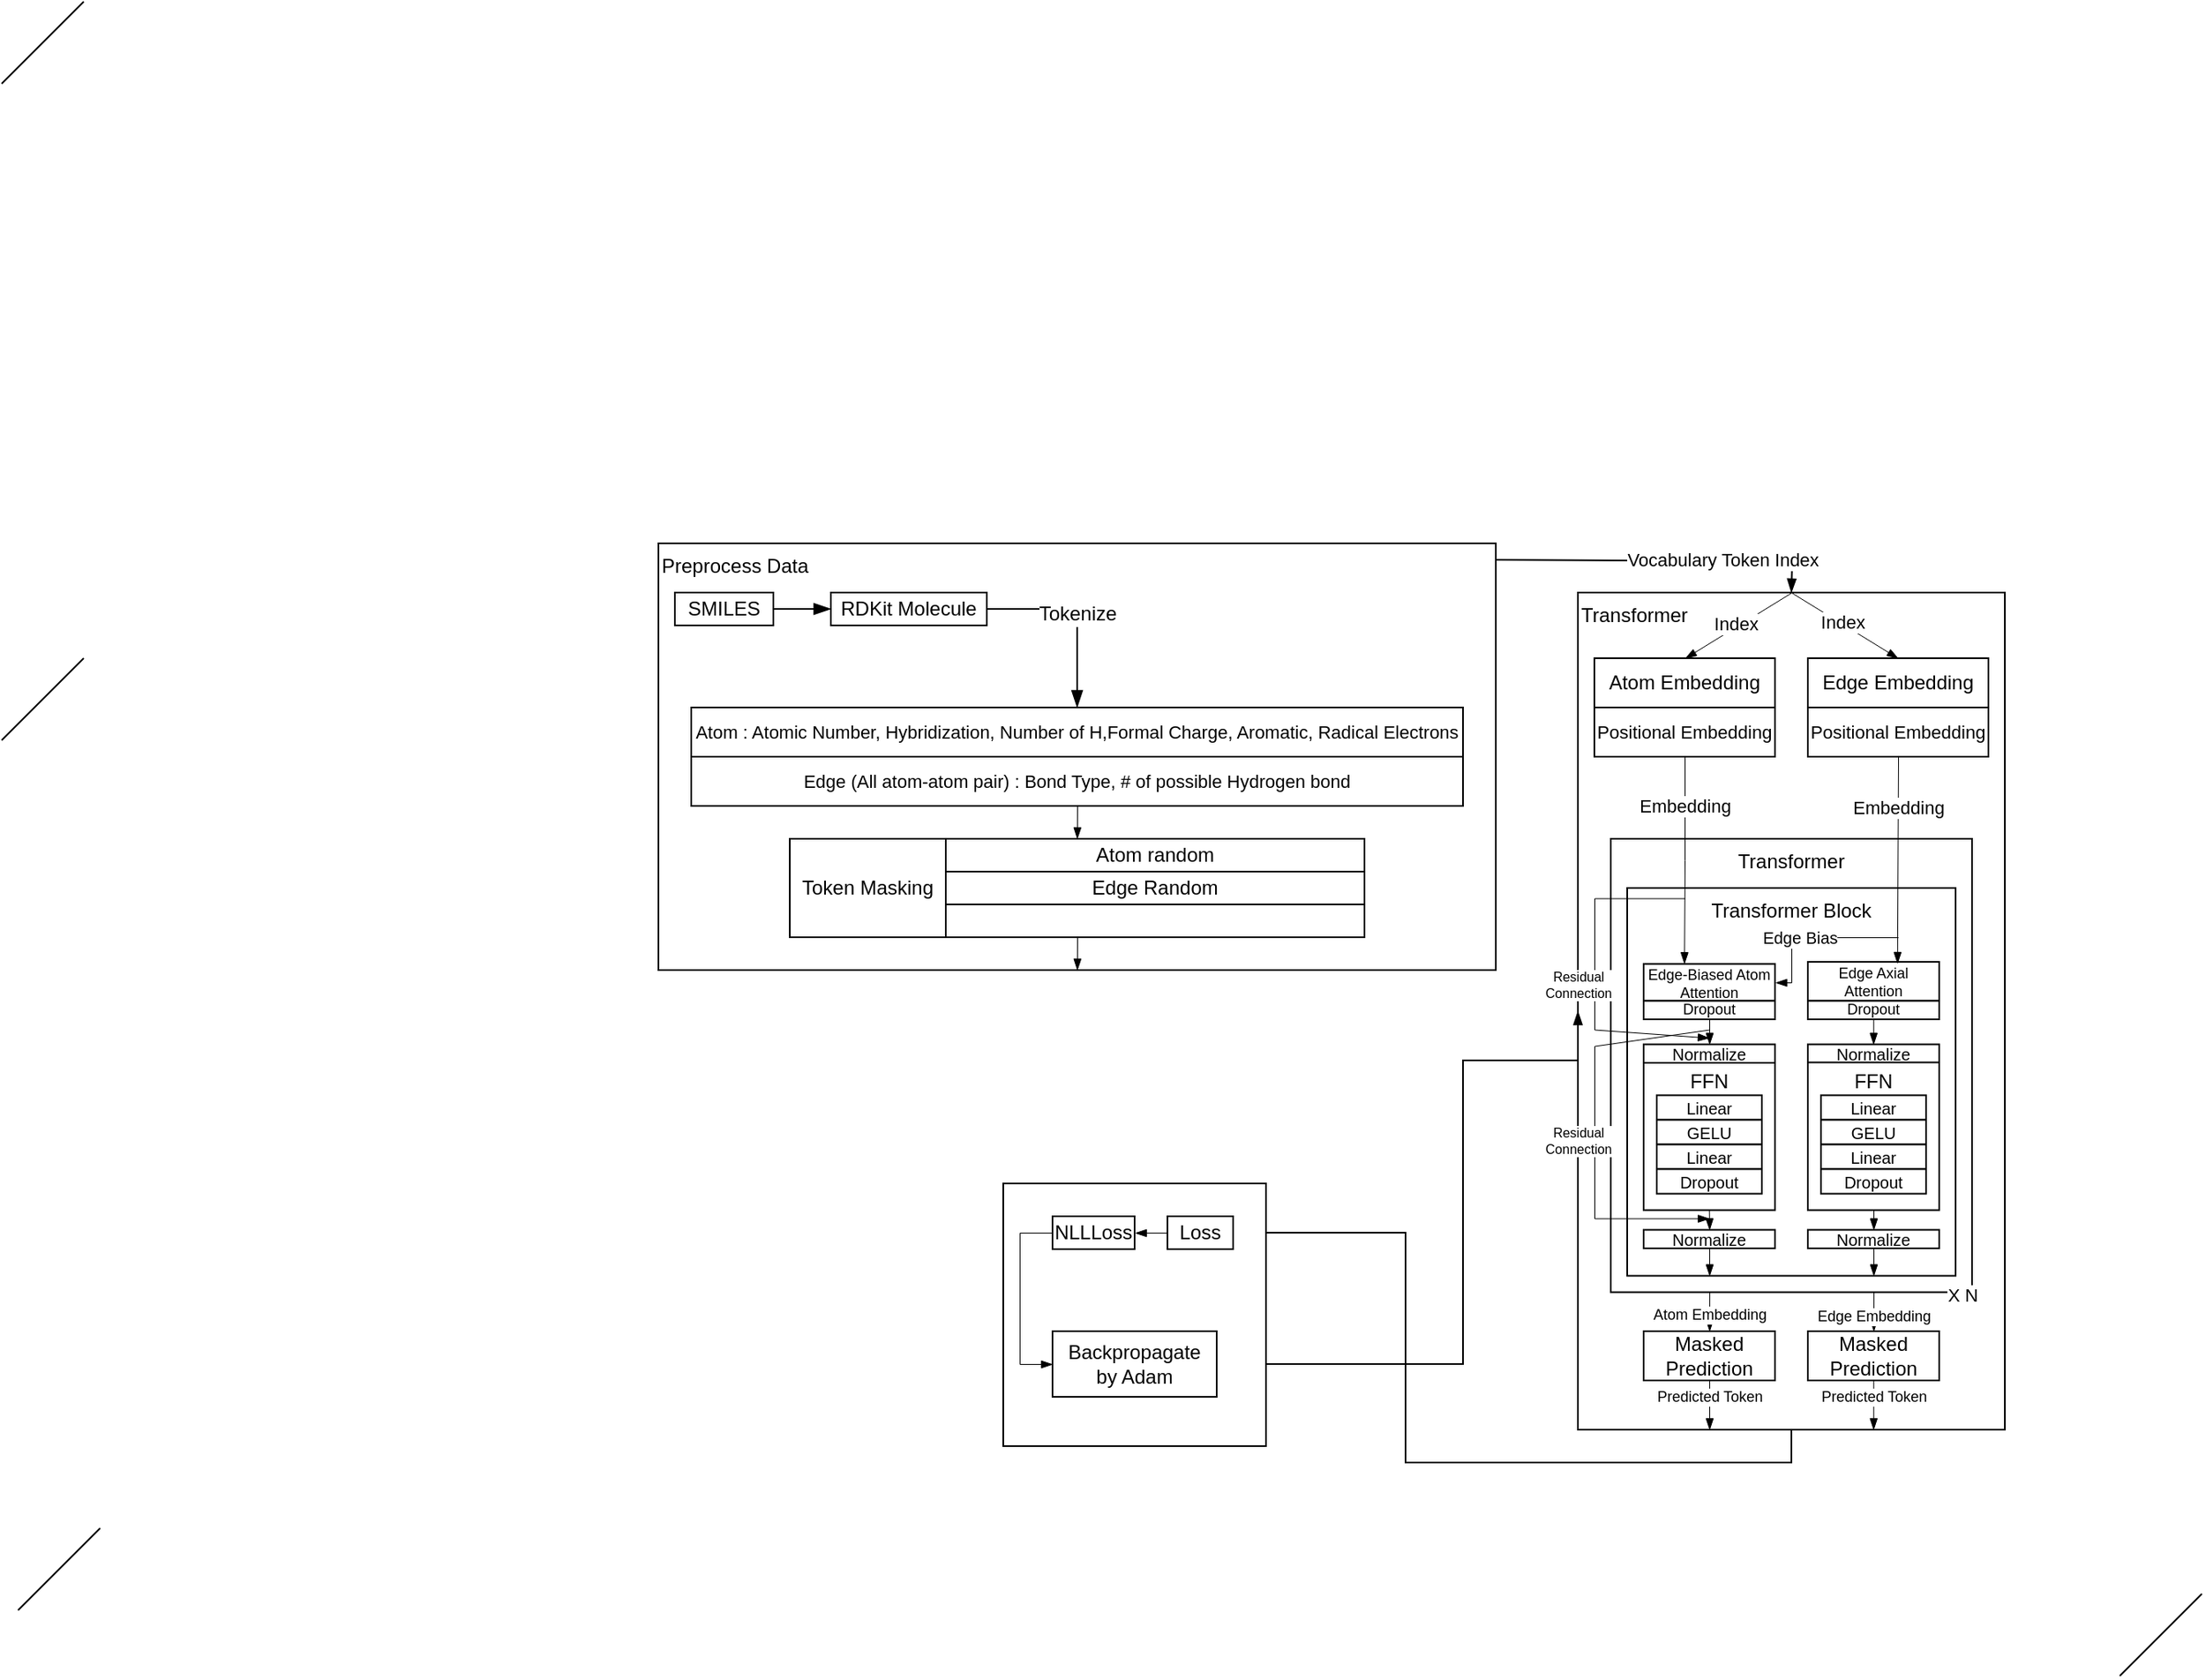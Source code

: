 <mxfile version="24.2.1" type="github">
  <diagram name="Page-1" id="P_324fa_6yjke-Muh9tB">
    <mxGraphModel dx="1508" dy="1526" grid="1" gridSize="10" guides="1" tooltips="1" connect="1" arrows="1" fold="1" page="1" pageScale="1" pageWidth="850" pageHeight="1100" math="0" shadow="0">
      <root>
        <mxCell id="0" />
        <mxCell id="1" parent="0" />
        <mxCell id="LlWjDGCFj3o7en6xaWXe-5" value="Transformer" style="rounded=0;whiteSpace=wrap;html=1;align=left;verticalAlign=top;horizontal=1;" parent="1" vertex="1">
          <mxGeometry x="600" y="250" width="260" height="510" as="geometry" />
        </mxCell>
        <mxCell id="F4dPGGiIWAzUhIJDrd0Z-77" style="rounded=0;orthogonalLoop=1;jettySize=auto;html=1;exitX=0.5;exitY=0;exitDx=0;exitDy=0;entryX=0.5;entryY=0;entryDx=0;entryDy=0;endArrow=blockThin;endFill=1;strokeWidth=0.5;" parent="1" source="LlWjDGCFj3o7en6xaWXe-5" target="F4dPGGiIWAzUhIJDrd0Z-75" edge="1">
          <mxGeometry relative="1" as="geometry" />
        </mxCell>
        <mxCell id="u_fP44PUVlHmzvpXEfDr-6" value="Index" style="edgeLabel;html=1;align=center;verticalAlign=middle;resizable=0;points=[];" parent="F4dPGGiIWAzUhIJDrd0Z-77" vertex="1" connectable="0">
          <mxGeometry x="-0.057" y="1" relative="1" as="geometry">
            <mxPoint as="offset" />
          </mxGeometry>
        </mxCell>
        <mxCell id="F4dPGGiIWAzUhIJDrd0Z-72" style="rounded=0;orthogonalLoop=1;jettySize=auto;html=1;entryX=0.5;entryY=0;entryDx=0;entryDy=0;edgeStyle=orthogonalEdgeStyle;elbow=vertical;endArrow=blockThin;endFill=1;" parent="1" edge="1">
          <mxGeometry relative="1" as="geometry">
            <mxPoint x="540" y="230" as="sourcePoint" />
            <mxPoint x="730" y="250" as="targetPoint" />
          </mxGeometry>
        </mxCell>
        <mxCell id="F4dPGGiIWAzUhIJDrd0Z-80" value="Vocabulary Token Index" style="edgeLabel;html=1;align=center;verticalAlign=middle;resizable=0;points=[];" parent="F4dPGGiIWAzUhIJDrd0Z-72" vertex="1" connectable="0">
          <mxGeometry x="0.405" relative="1" as="geometry">
            <mxPoint as="offset" />
          </mxGeometry>
        </mxCell>
        <mxCell id="F4dPGGiIWAzUhIJDrd0Z-76" style="rounded=0;orthogonalLoop=1;jettySize=auto;html=1;exitX=0.5;exitY=0;exitDx=0;exitDy=0;entryX=0.5;entryY=0;entryDx=0;entryDy=0;endArrow=blockThin;endFill=1;strokeWidth=0.5;" parent="1" source="LlWjDGCFj3o7en6xaWXe-5" target="F4dPGGiIWAzUhIJDrd0Z-74" edge="1">
          <mxGeometry relative="1" as="geometry" />
        </mxCell>
        <mxCell id="u_fP44PUVlHmzvpXEfDr-5" value="Index" style="edgeLabel;html=1;align=center;verticalAlign=middle;resizable=0;points=[];" parent="F4dPGGiIWAzUhIJDrd0Z-76" vertex="1" connectable="0">
          <mxGeometry x="0.008" y="-2" relative="1" as="geometry">
            <mxPoint as="offset" />
          </mxGeometry>
        </mxCell>
        <mxCell id="F4dPGGiIWAzUhIJDrd0Z-111" value="Masked Prediction" style="rounded=0;whiteSpace=wrap;html=1;" parent="1" vertex="1">
          <mxGeometry x="640" y="700" width="80" height="30" as="geometry" />
        </mxCell>
        <mxCell id="F4dPGGiIWAzUhIJDrd0Z-114" style="rounded=0;orthogonalLoop=1;jettySize=auto;html=1;exitX=0.5;exitY=1;exitDx=0;exitDy=0;endArrow=blockThin;endFill=1;strokeWidth=0.5;" parent="1" source="F4dPGGiIWAzUhIJDrd0Z-111" edge="1">
          <mxGeometry relative="1" as="geometry">
            <mxPoint x="680" y="760" as="targetPoint" />
            <mxPoint x="733.1" y="720" as="sourcePoint" />
          </mxGeometry>
        </mxCell>
        <mxCell id="F4dPGGiIWAzUhIJDrd0Z-115" value="Predicted Token" style="edgeLabel;html=1;align=center;verticalAlign=middle;resizable=0;points=[];fontSize=9;" parent="F4dPGGiIWAzUhIJDrd0Z-114" vertex="1" connectable="0">
          <mxGeometry x="0.512" y="-1" relative="1" as="geometry">
            <mxPoint x="1" y="-13" as="offset" />
          </mxGeometry>
        </mxCell>
        <mxCell id="F4dPGGiIWAzUhIJDrd0Z-118" style="edgeStyle=orthogonalEdgeStyle;rounded=0;orthogonalLoop=1;jettySize=auto;html=1;exitX=0.5;exitY=1;exitDx=0;exitDy=0;entryX=1;entryY=0.5;entryDx=0;entryDy=0;endArrow=blockThin;endFill=1;" parent="1" source="LlWjDGCFj3o7en6xaWXe-5" target="F4dPGGiIWAzUhIJDrd0Z-121" edge="1">
          <mxGeometry relative="1" as="geometry">
            <mxPoint x="410.0" y="735" as="targetPoint" />
          </mxGeometry>
        </mxCell>
        <mxCell id="F4dPGGiIWAzUhIJDrd0Z-155" style="edgeStyle=orthogonalEdgeStyle;rounded=0;orthogonalLoop=1;jettySize=auto;html=1;exitX=1;exitY=0.5;exitDx=0;exitDy=0;entryX=0;entryY=0.5;entryDx=0;entryDy=0;endArrow=blockThin;endFill=1;" parent="1" source="F4dPGGiIWAzUhIJDrd0Z-135" target="LlWjDGCFj3o7en6xaWXe-5" edge="1">
          <mxGeometry relative="1" as="geometry">
            <Array as="points">
              <mxPoint x="530" y="720" />
              <mxPoint x="530" y="535" />
            </Array>
          </mxGeometry>
        </mxCell>
        <mxCell id="u_fP44PUVlHmzvpXEfDr-1" value="" style="endArrow=none;html=1;rounded=0;" parent="1" edge="1">
          <mxGeometry width="50" height="50" relative="1" as="geometry">
            <mxPoint x="-360" y="340" as="sourcePoint" />
            <mxPoint x="-310" y="290" as="targetPoint" />
          </mxGeometry>
        </mxCell>
        <mxCell id="0XjlEa74hseHehuqs5fu-1" value="" style="group;fontSize=10;" parent="1" vertex="1" connectable="0">
          <mxGeometry x="610" y="390" width="230" height="290" as="geometry" />
        </mxCell>
        <mxCell id="F4dPGGiIWAzUhIJDrd0Z-89" value="Transformer" style="rounded=0;whiteSpace=wrap;html=1;verticalAlign=top;align=center;" parent="0XjlEa74hseHehuqs5fu-1" vertex="1">
          <mxGeometry x="10" y="10" width="220" height="276.25" as="geometry" />
        </mxCell>
        <mxCell id="F4dPGGiIWAzUhIJDrd0Z-91" value="Transformer Block" style="rounded=0;whiteSpace=wrap;html=1;verticalAlign=top;" parent="0XjlEa74hseHehuqs5fu-1" vertex="1">
          <mxGeometry x="20" y="40" width="200" height="236.25" as="geometry" />
        </mxCell>
        <mxCell id="F4dPGGiIWAzUhIJDrd0Z-101" style="rounded=0;orthogonalLoop=1;jettySize=auto;html=1;exitX=0.5;exitY=1;exitDx=0;exitDy=0;endArrow=blockThin;endFill=1;strokeWidth=0.5;entryX=0.5;entryY=0;entryDx=0;entryDy=0;" parent="0XjlEa74hseHehuqs5fu-1" source="F4dPGGiIWAzUhIJDrd0Z-93" target="0XjlEa74hseHehuqs5fu-7" edge="1">
          <mxGeometry relative="1" as="geometry">
            <mxPoint x="70" y="136.25" as="targetPoint" />
          </mxGeometry>
        </mxCell>
        <mxCell id="F4dPGGiIWAzUhIJDrd0Z-99" value="" style="group" parent="0XjlEa74hseHehuqs5fu-1" vertex="1" connectable="0">
          <mxGeometry x="30" y="146.25" width="80" height="110" as="geometry" />
        </mxCell>
        <mxCell id="F4dPGGiIWAzUhIJDrd0Z-84" value="FFN" style="rounded=0;whiteSpace=wrap;html=1;horizontal=1;verticalAlign=top;spacing=0;" parent="F4dPGGiIWAzUhIJDrd0Z-99" vertex="1">
          <mxGeometry width="80" height="90" as="geometry" />
        </mxCell>
        <mxCell id="F4dPGGiIWAzUhIJDrd0Z-94" value="Linear" style="rounded=0;whiteSpace=wrap;html=1;fontSize=10;" parent="F4dPGGiIWAzUhIJDrd0Z-99" vertex="1">
          <mxGeometry x="8" y="20" width="64" height="15" as="geometry" />
        </mxCell>
        <mxCell id="F4dPGGiIWAzUhIJDrd0Z-95" value="GELU" style="rounded=0;whiteSpace=wrap;html=1;fontSize=10;" parent="F4dPGGiIWAzUhIJDrd0Z-99" vertex="1">
          <mxGeometry x="8" y="35" width="64" height="15" as="geometry" />
        </mxCell>
        <mxCell id="F4dPGGiIWAzUhIJDrd0Z-96" value="Linear" style="rounded=0;whiteSpace=wrap;html=1;fontSize=10;" parent="F4dPGGiIWAzUhIJDrd0Z-99" vertex="1">
          <mxGeometry x="8" y="50" width="64" height="15" as="geometry" />
        </mxCell>
        <mxCell id="F4dPGGiIWAzUhIJDrd0Z-97" value="Dropout" style="rounded=0;whiteSpace=wrap;html=1;fontSize=10;" parent="F4dPGGiIWAzUhIJDrd0Z-99" vertex="1">
          <mxGeometry x="8" y="65" width="64" height="15" as="geometry" />
        </mxCell>
        <mxCell id="0XjlEa74hseHehuqs5fu-44" style="rounded=0;orthogonalLoop=1;jettySize=auto;html=1;exitX=0.5;exitY=1;exitDx=0;exitDy=0;endArrow=blockThin;endFill=1;strokeWidth=0.5;entryX=0.5;entryY=0;entryDx=0;entryDy=0;" parent="F4dPGGiIWAzUhIJDrd0Z-99" target="0XjlEa74hseHehuqs5fu-38" edge="1">
          <mxGeometry relative="1" as="geometry">
            <mxPoint x="39.83" y="105" as="targetPoint" />
            <mxPoint x="39.83" y="90" as="sourcePoint" />
          </mxGeometry>
        </mxCell>
        <mxCell id="F4dPGGiIWAzUhIJDrd0Z-107" value="" style="endArrow=blockThin;html=1;rounded=0;strokeWidth=0.5;endFill=1;" parent="0XjlEa74hseHehuqs5fu-1" edge="1">
          <mxGeometry width="50" height="50" relative="1" as="geometry">
            <mxPoint x="55" y="46.25" as="sourcePoint" />
            <mxPoint x="70" y="131.25" as="targetPoint" />
            <Array as="points">
              <mxPoint y="46.25" />
              <mxPoint y="126.25" />
            </Array>
          </mxGeometry>
        </mxCell>
        <mxCell id="F4dPGGiIWAzUhIJDrd0Z-110" value="Residual&lt;div style=&quot;font-size: 8px;&quot;&gt;Connection&lt;/div&gt;" style="edgeLabel;html=1;align=center;verticalAlign=middle;resizable=0;points=[];fontSize=8;" parent="F4dPGGiIWAzUhIJDrd0Z-107" vertex="1" connectable="0">
          <mxGeometry relative="1" as="geometry">
            <mxPoint x="-10" y="5" as="offset" />
          </mxGeometry>
        </mxCell>
        <mxCell id="F4dPGGiIWAzUhIJDrd0Z-108" value="" style="endArrow=none;html=1;rounded=0;entryX=1;entryY=1;entryDx=0;entryDy=0;exitX=0.941;exitY=1.015;exitDx=0;exitDy=0;exitPerimeter=0;elbow=vertical;" parent="0XjlEa74hseHehuqs5fu-1" source="F4dPGGiIWAzUhIJDrd0Z-89" target="F4dPGGiIWAzUhIJDrd0Z-89" edge="1">
          <mxGeometry width="50" height="50" relative="1" as="geometry">
            <mxPoint x="150" y="266.25" as="sourcePoint" />
            <mxPoint x="160" y="266.25" as="targetPoint" />
          </mxGeometry>
        </mxCell>
        <mxCell id="F4dPGGiIWAzUhIJDrd0Z-109" value="X N " style="edgeLabel;html=1;align=center;verticalAlign=middle;resizable=0;points=[];" parent="F4dPGGiIWAzUhIJDrd0Z-108" vertex="1" connectable="0">
          <mxGeometry x="0.102" y="1" relative="1" as="geometry">
            <mxPoint y="1" as="offset" />
          </mxGeometry>
        </mxCell>
        <mxCell id="0XjlEa74hseHehuqs5fu-7" value="Normalize" style="rounded=0;whiteSpace=wrap;html=1;fontSize=10;" parent="0XjlEa74hseHehuqs5fu-1" vertex="1">
          <mxGeometry x="30" y="135.25" width="80" height="11.25" as="geometry" />
        </mxCell>
        <mxCell id="F4dPGGiIWAzUhIJDrd0Z-83" value="Edge-Biased Atom Attention" style="rounded=0;whiteSpace=wrap;html=1;fontSize=9;" parent="0XjlEa74hseHehuqs5fu-1" vertex="1">
          <mxGeometry x="30" y="86.25" width="80" height="22.5" as="geometry" />
        </mxCell>
        <mxCell id="0XjlEa74hseHehuqs5fu-30" value="Normalize" style="rounded=0;whiteSpace=wrap;html=1;fontSize=10;" parent="0XjlEa74hseHehuqs5fu-1" vertex="1">
          <mxGeometry x="130" y="135.25" width="80" height="11.25" as="geometry" />
        </mxCell>
        <mxCell id="0XjlEa74hseHehuqs5fu-31" value="Edge Axial Attention" style="rounded=0;whiteSpace=wrap;html=1;fontSize=9;" parent="0XjlEa74hseHehuqs5fu-1" vertex="1">
          <mxGeometry x="130" y="85" width="80" height="23.75" as="geometry" />
        </mxCell>
        <mxCell id="F4dPGGiIWAzUhIJDrd0Z-93" value="&lt;font style=&quot;font-size: 9px;&quot;&gt;Dropout&lt;/font&gt;" style="rounded=0;whiteSpace=wrap;html=1;fontSize=9;" parent="0XjlEa74hseHehuqs5fu-1" vertex="1">
          <mxGeometry x="30" y="108.75" width="80" height="11.25" as="geometry" />
        </mxCell>
        <mxCell id="0XjlEa74hseHehuqs5fu-28" value="&lt;font style=&quot;font-size: 9px;&quot;&gt;Dropout&lt;/font&gt;" style="rounded=0;whiteSpace=wrap;html=1;fontSize=9;" parent="0XjlEa74hseHehuqs5fu-1" vertex="1">
          <mxGeometry x="130" y="108.75" width="80" height="11.25" as="geometry" />
        </mxCell>
        <mxCell id="0XjlEa74hseHehuqs5fu-32" style="rounded=0;orthogonalLoop=1;jettySize=auto;html=1;exitX=0.5;exitY=1;exitDx=0;exitDy=0;endArrow=blockThin;endFill=1;strokeWidth=0.5;entryX=0.5;entryY=0;entryDx=0;entryDy=0;" parent="0XjlEa74hseHehuqs5fu-1" edge="1">
          <mxGeometry relative="1" as="geometry">
            <mxPoint x="169.86" y="135.25" as="targetPoint" />
            <mxPoint x="169.86" y="120.25" as="sourcePoint" />
          </mxGeometry>
        </mxCell>
        <mxCell id="0XjlEa74hseHehuqs5fu-33" value="FFN" style="rounded=0;whiteSpace=wrap;html=1;horizontal=1;verticalAlign=top;spacing=0;" parent="0XjlEa74hseHehuqs5fu-1" vertex="1">
          <mxGeometry x="130" y="146.25" width="80" height="90" as="geometry" />
        </mxCell>
        <mxCell id="0XjlEa74hseHehuqs5fu-34" value="Linear" style="rounded=0;whiteSpace=wrap;html=1;fontSize=10;" parent="0XjlEa74hseHehuqs5fu-1" vertex="1">
          <mxGeometry x="138" y="166.25" width="64" height="15" as="geometry" />
        </mxCell>
        <mxCell id="0XjlEa74hseHehuqs5fu-35" value="GELU" style="rounded=0;whiteSpace=wrap;html=1;fontSize=10;" parent="0XjlEa74hseHehuqs5fu-1" vertex="1">
          <mxGeometry x="138" y="181.25" width="64" height="15" as="geometry" />
        </mxCell>
        <mxCell id="0XjlEa74hseHehuqs5fu-36" value="Linear" style="rounded=0;whiteSpace=wrap;html=1;fontSize=10;" parent="0XjlEa74hseHehuqs5fu-1" vertex="1">
          <mxGeometry x="138" y="196.25" width="64" height="15" as="geometry" />
        </mxCell>
        <mxCell id="0XjlEa74hseHehuqs5fu-37" value="Dropout" style="rounded=0;whiteSpace=wrap;html=1;fontSize=10;" parent="0XjlEa74hseHehuqs5fu-1" vertex="1">
          <mxGeometry x="138" y="211.25" width="64" height="15" as="geometry" />
        </mxCell>
        <mxCell id="9KH1vrLpP3_13wrlwsjQ-2" style="edgeStyle=orthogonalEdgeStyle;rounded=0;orthogonalLoop=1;jettySize=auto;html=1;exitX=0.5;exitY=1;exitDx=0;exitDy=0;entryX=0.25;entryY=1;entryDx=0;entryDy=0;strokeWidth=0.5;endArrow=blockThin;endFill=1;" parent="0XjlEa74hseHehuqs5fu-1" source="0XjlEa74hseHehuqs5fu-38" target="F4dPGGiIWAzUhIJDrd0Z-91" edge="1">
          <mxGeometry relative="1" as="geometry" />
        </mxCell>
        <mxCell id="0XjlEa74hseHehuqs5fu-38" value="Normalize" style="rounded=0;whiteSpace=wrap;html=1;fontSize=10;" parent="0XjlEa74hseHehuqs5fu-1" vertex="1">
          <mxGeometry x="30" y="248.25" width="80" height="11.25" as="geometry" />
        </mxCell>
        <mxCell id="9KH1vrLpP3_13wrlwsjQ-3" style="edgeStyle=orthogonalEdgeStyle;rounded=0;orthogonalLoop=1;jettySize=auto;html=1;exitX=0.5;exitY=1;exitDx=0;exitDy=0;entryX=0.75;entryY=1;entryDx=0;entryDy=0;strokeColor=default;strokeWidth=0.5;align=center;verticalAlign=middle;fontFamily=Helvetica;fontSize=11;fontColor=default;labelBackgroundColor=default;endArrow=blockThin;endFill=1;" parent="0XjlEa74hseHehuqs5fu-1" source="0XjlEa74hseHehuqs5fu-39" target="F4dPGGiIWAzUhIJDrd0Z-91" edge="1">
          <mxGeometry relative="1" as="geometry" />
        </mxCell>
        <mxCell id="0XjlEa74hseHehuqs5fu-39" value="Normalize" style="rounded=0;whiteSpace=wrap;html=1;fontSize=10;" parent="0XjlEa74hseHehuqs5fu-1" vertex="1">
          <mxGeometry x="130" y="248.25" width="80" height="11.25" as="geometry" />
        </mxCell>
        <mxCell id="0XjlEa74hseHehuqs5fu-40" value="" style="endArrow=blockThin;html=1;rounded=0;strokeWidth=0.5;endFill=1;" parent="0XjlEa74hseHehuqs5fu-1" edge="1">
          <mxGeometry width="50" height="50" relative="1" as="geometry">
            <mxPoint x="70" y="126.25" as="sourcePoint" />
            <mxPoint x="70" y="241.25" as="targetPoint" />
            <Array as="points">
              <mxPoint y="136.25" />
              <mxPoint y="241.25" />
            </Array>
          </mxGeometry>
        </mxCell>
        <mxCell id="0XjlEa74hseHehuqs5fu-41" value="Residual&lt;div style=&quot;font-size: 8px;&quot;&gt;Connection&lt;/div&gt;" style="edgeLabel;html=1;align=center;verticalAlign=middle;resizable=0;points=[];fontSize=8;" parent="0XjlEa74hseHehuqs5fu-40" vertex="1" connectable="0">
          <mxGeometry relative="1" as="geometry">
            <mxPoint x="-10" y="5" as="offset" />
          </mxGeometry>
        </mxCell>
        <mxCell id="0XjlEa74hseHehuqs5fu-46" style="rounded=0;orthogonalLoop=1;jettySize=auto;html=1;exitX=0.5;exitY=1;exitDx=0;exitDy=0;endArrow=blockThin;endFill=1;strokeWidth=0.5;entryX=0.5;entryY=0;entryDx=0;entryDy=0;" parent="0XjlEa74hseHehuqs5fu-1" source="0XjlEa74hseHehuqs5fu-33" target="0XjlEa74hseHehuqs5fu-39" edge="1">
          <mxGeometry relative="1" as="geometry">
            <mxPoint x="80" y="258.25" as="targetPoint" />
            <mxPoint x="79.83" y="246.25" as="sourcePoint" />
          </mxGeometry>
        </mxCell>
        <mxCell id="2S1X7f5Ru8fAReIpN4ZI-4" style="rounded=0;orthogonalLoop=1;jettySize=auto;html=1;endArrow=blockThin;endFill=1;strokeWidth=0.5;entryX=0.5;entryY=0;entryDx=0;entryDy=0;" parent="0XjlEa74hseHehuqs5fu-1" target="2S1X7f5Ru8fAReIpN4ZI-3" edge="1">
          <mxGeometry relative="1" as="geometry">
            <mxPoint x="169.94" y="306.25" as="targetPoint" />
            <mxPoint x="170.05" y="286.25" as="sourcePoint" />
          </mxGeometry>
        </mxCell>
        <mxCell id="2S1X7f5Ru8fAReIpN4ZI-8" value="Edge Embedding" style="edgeLabel;html=1;align=center;verticalAlign=middle;resizable=0;points=[];fontFamily=Helvetica;fontSize=9;fontColor=default;labelBackgroundColor=default;" parent="2S1X7f5Ru8fAReIpN4ZI-4" vertex="1" connectable="0">
          <mxGeometry x="-0.257" y="1" relative="1" as="geometry">
            <mxPoint x="-1" y="5" as="offset" />
          </mxGeometry>
        </mxCell>
        <mxCell id="F4dPGGiIWAzUhIJDrd0Z-88" style="rounded=0;orthogonalLoop=1;jettySize=auto;html=1;exitX=0.5;exitY=1;exitDx=0;exitDy=0;endArrow=blockThin;endFill=1;strokeWidth=0.5;elbow=vertical;entryX=0.68;entryY=0.041;entryDx=0;entryDy=0;entryPerimeter=0;" parent="1" source="F4dPGGiIWAzUhIJDrd0Z-86" target="0XjlEa74hseHehuqs5fu-31" edge="1">
          <mxGeometry relative="1" as="geometry">
            <mxPoint x="795" y="480" as="targetPoint" />
          </mxGeometry>
        </mxCell>
        <mxCell id="u_fP44PUVlHmzvpXEfDr-8" value="Embedding" style="edgeLabel;html=1;align=center;verticalAlign=middle;resizable=0;points=[];" parent="F4dPGGiIWAzUhIJDrd0Z-88" vertex="1" connectable="0">
          <mxGeometry x="-0.625" y="2" relative="1" as="geometry">
            <mxPoint x="-2" y="7" as="offset" />
          </mxGeometry>
        </mxCell>
        <mxCell id="0XjlEa74hseHehuqs5fu-3" value="" style="group" parent="1" vertex="1" connectable="0">
          <mxGeometry x="610" y="290" width="110" height="60" as="geometry" />
        </mxCell>
        <mxCell id="F4dPGGiIWAzUhIJDrd0Z-74" value="Atom Embedding" style="rounded=0;whiteSpace=wrap;html=1;" parent="0XjlEa74hseHehuqs5fu-3" vertex="1">
          <mxGeometry width="110.0" height="30" as="geometry" />
        </mxCell>
        <mxCell id="F4dPGGiIWAzUhIJDrd0Z-85" value="Positional Embedding" style="rounded=0;whiteSpace=wrap;html=1;fontSize=11;" parent="0XjlEa74hseHehuqs5fu-3" vertex="1">
          <mxGeometry y="30" width="110.0" height="30" as="geometry" />
        </mxCell>
        <mxCell id="F4dPGGiIWAzUhIJDrd0Z-87" style="rounded=0;orthogonalLoop=1;jettySize=auto;html=1;exitX=0.5;exitY=1;exitDx=0;exitDy=0;endArrow=blockThin;endFill=1;strokeWidth=0.5;edgeStyle=elbowEdgeStyle;elbow=vertical;entryX=0.308;entryY=-0.006;entryDx=0;entryDy=0;entryPerimeter=0;" parent="1" source="F4dPGGiIWAzUhIJDrd0Z-85" target="F4dPGGiIWAzUhIJDrd0Z-83" edge="1">
          <mxGeometry relative="1" as="geometry">
            <mxPoint x="665" y="490" as="targetPoint" />
          </mxGeometry>
        </mxCell>
        <mxCell id="u_fP44PUVlHmzvpXEfDr-7" value="Embedding" style="edgeLabel;html=1;align=center;verticalAlign=middle;resizable=0;points=[];" parent="F4dPGGiIWAzUhIJDrd0Z-87" vertex="1" connectable="0">
          <mxGeometry x="-0.118" y="1" relative="1" as="geometry">
            <mxPoint x="-1" y="-26" as="offset" />
          </mxGeometry>
        </mxCell>
        <mxCell id="0XjlEa74hseHehuqs5fu-4" value="" style="group" parent="1" vertex="1" connectable="0">
          <mxGeometry x="740" y="290" width="110" height="60" as="geometry" />
        </mxCell>
        <mxCell id="F4dPGGiIWAzUhIJDrd0Z-75" value="Edge Embedding" style="rounded=0;whiteSpace=wrap;html=1;" parent="0XjlEa74hseHehuqs5fu-4" vertex="1">
          <mxGeometry width="110" height="30" as="geometry" />
        </mxCell>
        <mxCell id="F4dPGGiIWAzUhIJDrd0Z-86" value="Positional Embedding" style="rounded=0;whiteSpace=wrap;html=1;fontSize=11;" parent="0XjlEa74hseHehuqs5fu-4" vertex="1">
          <mxGeometry y="30" width="110" height="30" as="geometry" />
        </mxCell>
        <mxCell id="0XjlEa74hseHehuqs5fu-47" value="" style="endArrow=none;html=1;rounded=0;" parent="1" edge="1">
          <mxGeometry width="50" height="50" relative="1" as="geometry">
            <mxPoint x="-360" y="-60" as="sourcePoint" />
            <mxPoint x="-310" y="-110" as="targetPoint" />
          </mxGeometry>
        </mxCell>
        <mxCell id="0XjlEa74hseHehuqs5fu-48" value="" style="endArrow=none;html=1;rounded=0;" parent="1" edge="1">
          <mxGeometry width="50" height="50" relative="1" as="geometry">
            <mxPoint x="-350" y="870" as="sourcePoint" />
            <mxPoint x="-300" y="820" as="targetPoint" />
          </mxGeometry>
        </mxCell>
        <mxCell id="0XjlEa74hseHehuqs5fu-49" value="" style="endArrow=none;html=1;rounded=0;" parent="1" edge="1">
          <mxGeometry width="50" height="50" relative="1" as="geometry">
            <mxPoint x="930" y="910" as="sourcePoint" />
            <mxPoint x="980" y="860" as="targetPoint" />
          </mxGeometry>
        </mxCell>
        <mxCell id="0XjlEa74hseHehuqs5fu-55" value="" style="group" parent="1" vertex="1" connectable="0">
          <mxGeometry x="40" y="220" width="510" height="260" as="geometry" />
        </mxCell>
        <mxCell id="0XjlEa74hseHehuqs5fu-51" value="Preprocess Data" style="rounded=0;whiteSpace=wrap;html=1;verticalAlign=top;align=left;" parent="0XjlEa74hseHehuqs5fu-55" vertex="1">
          <mxGeometry width="510" height="260" as="geometry" />
        </mxCell>
        <mxCell id="0XjlEa74hseHehuqs5fu-59" value="SMILES" style="rounded=0;whiteSpace=wrap;html=1;" parent="0XjlEa74hseHehuqs5fu-55" vertex="1">
          <mxGeometry x="10" y="30" width="60" height="20" as="geometry" />
        </mxCell>
        <mxCell id="0XjlEa74hseHehuqs5fu-62" style="edgeStyle=none;curved=1;rounded=0;orthogonalLoop=1;jettySize=auto;html=1;exitX=1;exitY=0.5;exitDx=0;exitDy=0;entryX=0;entryY=0.5;entryDx=0;entryDy=0;fontSize=12;startSize=8;endSize=8;endArrow=blockThin;endFill=1;" parent="0XjlEa74hseHehuqs5fu-55" source="0XjlEa74hseHehuqs5fu-59" target="0XjlEa74hseHehuqs5fu-64" edge="1">
          <mxGeometry relative="1" as="geometry" />
        </mxCell>
        <mxCell id="0XjlEa74hseHehuqs5fu-65" style="edgeStyle=elbowEdgeStyle;rounded=0;orthogonalLoop=1;jettySize=auto;html=1;exitX=1;exitY=0.5;exitDx=0;exitDy=0;entryX=0.5;entryY=0;entryDx=0;entryDy=0;fontSize=12;startSize=8;endSize=8;elbow=vertical;endArrow=blockThin;endFill=1;" parent="0XjlEa74hseHehuqs5fu-55" source="0XjlEa74hseHehuqs5fu-64" target="0XjlEa74hseHehuqs5fu-52" edge="1">
          <mxGeometry relative="1" as="geometry">
            <Array as="points">
              <mxPoint x="225" y="40" />
            </Array>
          </mxGeometry>
        </mxCell>
        <mxCell id="0XjlEa74hseHehuqs5fu-68" value="Tokenize" style="edgeLabel;html=1;align=center;verticalAlign=middle;resizable=0;points=[];fontSize=12;" parent="0XjlEa74hseHehuqs5fu-65" vertex="1" connectable="0">
          <mxGeometry x="0.367" y="4" relative="1" as="geometry">
            <mxPoint x="-4" y="-21" as="offset" />
          </mxGeometry>
        </mxCell>
        <mxCell id="0XjlEa74hseHehuqs5fu-64" value="RDKit Molecule" style="rounded=0;whiteSpace=wrap;html=1;" parent="0XjlEa74hseHehuqs5fu-55" vertex="1">
          <mxGeometry x="105" y="30" width="95" height="20" as="geometry" />
        </mxCell>
        <mxCell id="2S1X7f5Ru8fAReIpN4ZI-13" value="" style="group" parent="0XjlEa74hseHehuqs5fu-55" vertex="1" connectable="0">
          <mxGeometry x="20" y="100" width="470" height="60" as="geometry" />
        </mxCell>
        <mxCell id="0XjlEa74hseHehuqs5fu-52" value="Atom : Atomic Number, Hybridization, Number of H,Formal Charge, Aromatic, Radical Electrons" style="rounded=0;whiteSpace=wrap;html=1;fontSize=11;" parent="2S1X7f5Ru8fAReIpN4ZI-13" vertex="1">
          <mxGeometry width="470" height="30" as="geometry" />
        </mxCell>
        <mxCell id="2S1X7f5Ru8fAReIpN4ZI-35" style="edgeStyle=none;rounded=0;orthogonalLoop=1;jettySize=auto;html=1;exitX=0.5;exitY=1;exitDx=0;exitDy=0;strokeColor=default;strokeWidth=0.5;align=center;verticalAlign=middle;fontFamily=Helvetica;fontSize=11;fontColor=default;labelBackgroundColor=default;endArrow=blockThin;endFill=1;" parent="2S1X7f5Ru8fAReIpN4ZI-13" source="0XjlEa74hseHehuqs5fu-53" edge="1">
          <mxGeometry relative="1" as="geometry">
            <mxPoint x="234.889" y="80" as="targetPoint" />
          </mxGeometry>
        </mxCell>
        <mxCell id="0XjlEa74hseHehuqs5fu-53" value="Edge (All atom-atom pair) : Bond Type, # of possible Hydrogen bond" style="rounded=0;whiteSpace=wrap;html=1;fontSize=11;" parent="2S1X7f5Ru8fAReIpN4ZI-13" vertex="1">
          <mxGeometry y="30" width="470" height="30" as="geometry" />
        </mxCell>
        <mxCell id="2S1X7f5Ru8fAReIpN4ZI-31" value="" style="group" parent="0XjlEa74hseHehuqs5fu-55" vertex="1" connectable="0">
          <mxGeometry x="80" y="180" width="350" height="60" as="geometry" />
        </mxCell>
        <mxCell id="2S1X7f5Ru8fAReIpN4ZI-34" value="" style="group" parent="2S1X7f5Ru8fAReIpN4ZI-31" vertex="1" connectable="0">
          <mxGeometry width="350" height="60" as="geometry" />
        </mxCell>
        <mxCell id="2S1X7f5Ru8fAReIpN4ZI-15" value="&lt;div&gt;Token Masking&lt;br&gt;&lt;/div&gt;" style="rounded=0;whiteSpace=wrap;html=1;" parent="2S1X7f5Ru8fAReIpN4ZI-34" vertex="1">
          <mxGeometry width="95" height="60" as="geometry" />
        </mxCell>
        <mxCell id="2S1X7f5Ru8fAReIpN4ZI-16" value="Atom random" style="rounded=0;whiteSpace=wrap;html=1;" parent="2S1X7f5Ru8fAReIpN4ZI-34" vertex="1">
          <mxGeometry x="95" width="255" height="20" as="geometry" />
        </mxCell>
        <mxCell id="2S1X7f5Ru8fAReIpN4ZI-29" value="Edge Random" style="rounded=0;whiteSpace=wrap;html=1;" parent="2S1X7f5Ru8fAReIpN4ZI-34" vertex="1">
          <mxGeometry x="95" y="20" width="255" height="20" as="geometry" />
        </mxCell>
        <mxCell id="2S1X7f5Ru8fAReIpN4ZI-30" value="" style="rounded=0;whiteSpace=wrap;html=1;" parent="2S1X7f5Ru8fAReIpN4ZI-34" vertex="1">
          <mxGeometry x="95" y="40" width="255" height="20" as="geometry" />
        </mxCell>
        <mxCell id="2S1X7f5Ru8fAReIpN4ZI-36" style="edgeStyle=none;rounded=0;orthogonalLoop=1;jettySize=auto;html=1;exitX=0.5;exitY=1;exitDx=0;exitDy=0;strokeColor=default;strokeWidth=0.5;align=center;verticalAlign=middle;fontFamily=Helvetica;fontSize=11;fontColor=default;labelBackgroundColor=default;endArrow=blockThin;endFill=1;" parent="0XjlEa74hseHehuqs5fu-55" edge="1">
          <mxGeometry relative="1" as="geometry">
            <mxPoint x="254.909" y="260" as="targetPoint" />
            <mxPoint x="255.02" y="240" as="sourcePoint" />
          </mxGeometry>
        </mxCell>
        <mxCell id="0XjlEa74hseHehuqs5fu-69" value="" style="group" parent="1" vertex="1" connectable="0">
          <mxGeometry x="250" y="610" width="160" height="160" as="geometry" />
        </mxCell>
        <mxCell id="F4dPGGiIWAzUhIJDrd0Z-122" value="" style="rounded=0;whiteSpace=wrap;html=1;verticalAlign=top;align=left;" parent="0XjlEa74hseHehuqs5fu-69" vertex="1">
          <mxGeometry width="160" height="160" as="geometry" />
        </mxCell>
        <mxCell id="F4dPGGiIWAzUhIJDrd0Z-121" value="Loss" style="rounded=0;whiteSpace=wrap;html=1;" parent="0XjlEa74hseHehuqs5fu-69" vertex="1">
          <mxGeometry x="100" y="20" width="40" height="20" as="geometry" />
        </mxCell>
        <mxCell id="F4dPGGiIWAzUhIJDrd0Z-133" style="edgeStyle=orthogonalEdgeStyle;rounded=0;orthogonalLoop=1;jettySize=auto;html=1;exitX=0;exitY=0.5;exitDx=0;exitDy=0;entryX=1;entryY=0.5;entryDx=0;entryDy=0;strokeWidth=0.5;endArrow=blockThin;endFill=1;" parent="0XjlEa74hseHehuqs5fu-69" source="F4dPGGiIWAzUhIJDrd0Z-121" target="F4dPGGiIWAzUhIJDrd0Z-134" edge="1">
          <mxGeometry relative="1" as="geometry" />
        </mxCell>
        <mxCell id="F4dPGGiIWAzUhIJDrd0Z-151" style="edgeStyle=orthogonalEdgeStyle;rounded=0;orthogonalLoop=1;jettySize=auto;html=1;exitX=0;exitY=0.5;exitDx=0;exitDy=0;entryX=0;entryY=0.5;entryDx=0;entryDy=0;strokeWidth=0.5;endArrow=blockThin;endFill=1;" parent="0XjlEa74hseHehuqs5fu-69" source="F4dPGGiIWAzUhIJDrd0Z-134" target="F4dPGGiIWAzUhIJDrd0Z-135" edge="1">
          <mxGeometry relative="1" as="geometry" />
        </mxCell>
        <mxCell id="F4dPGGiIWAzUhIJDrd0Z-134" value="NLLLoss" style="rounded=0;whiteSpace=wrap;html=1;" parent="0XjlEa74hseHehuqs5fu-69" vertex="1">
          <mxGeometry x="30" y="20" width="50" height="20" as="geometry" />
        </mxCell>
        <mxCell id="F4dPGGiIWAzUhIJDrd0Z-135" value="Backpropagate&lt;div&gt;by Adam&lt;/div&gt;" style="rounded=0;whiteSpace=wrap;html=1;" parent="0XjlEa74hseHehuqs5fu-69" vertex="1">
          <mxGeometry x="30" y="90" width="100" height="40" as="geometry" />
        </mxCell>
        <mxCell id="2S1X7f5Ru8fAReIpN4ZI-1" style="rounded=0;orthogonalLoop=1;jettySize=auto;html=1;endArrow=blockThin;endFill=1;strokeWidth=0.5;entryX=1;entryY=0.5;entryDx=0;entryDy=0;edgeStyle=elbowEdgeStyle;startSize=6;" parent="1" target="F4dPGGiIWAzUhIJDrd0Z-83" edge="1">
          <mxGeometry relative="1" as="geometry">
            <mxPoint x="910" y="486.25" as="targetPoint" />
            <mxPoint x="795" y="460" as="sourcePoint" />
            <Array as="points">
              <mxPoint x="730" y="476.25" />
            </Array>
          </mxGeometry>
        </mxCell>
        <mxCell id="2S1X7f5Ru8fAReIpN4ZI-5" value="&lt;font style=&quot;font-size: 10px;&quot;&gt;Edge Bias&lt;/font&gt;" style="edgeLabel;html=1;align=center;verticalAlign=middle;resizable=0;points=[];fontFamily=Helvetica;fontSize=10;fontColor=default;labelBackgroundColor=default;" parent="2S1X7f5Ru8fAReIpN4ZI-1" vertex="1" connectable="0">
          <mxGeometry x="0.181" relative="1" as="geometry">
            <mxPoint as="offset" />
          </mxGeometry>
        </mxCell>
        <mxCell id="2S1X7f5Ru8fAReIpN4ZI-3" value="Masked Prediction" style="rounded=0;whiteSpace=wrap;html=1;" parent="1" vertex="1">
          <mxGeometry x="740" y="700" width="80" height="30" as="geometry" />
        </mxCell>
        <mxCell id="F4dPGGiIWAzUhIJDrd0Z-113" style="rounded=0;orthogonalLoop=1;jettySize=auto;html=1;endArrow=blockThin;endFill=1;strokeWidth=0.5;entryX=0.5;entryY=0;entryDx=0;entryDy=0;" parent="1" target="F4dPGGiIWAzUhIJDrd0Z-111" edge="1">
          <mxGeometry relative="1" as="geometry">
            <mxPoint x="679.94" y="696.25" as="targetPoint" />
            <mxPoint x="680.05" y="676.25" as="sourcePoint" />
          </mxGeometry>
        </mxCell>
        <mxCell id="2S1X7f5Ru8fAReIpN4ZI-7" value="Atom Embedding" style="edgeLabel;html=1;align=center;verticalAlign=middle;resizable=0;points=[];fontFamily=Helvetica;fontSize=9;fontColor=default;labelBackgroundColor=default;" parent="F4dPGGiIWAzUhIJDrd0Z-113" vertex="1" connectable="0">
          <mxGeometry x="-0.159" y="-1" relative="1" as="geometry">
            <mxPoint x="1" y="4" as="offset" />
          </mxGeometry>
        </mxCell>
        <mxCell id="2S1X7f5Ru8fAReIpN4ZI-9" style="rounded=0;orthogonalLoop=1;jettySize=auto;html=1;exitX=0.5;exitY=1;exitDx=0;exitDy=0;endArrow=blockThin;endFill=1;strokeWidth=0.5;entryX=0.308;entryY=0.981;entryDx=0;entryDy=0;entryPerimeter=0;" parent="1" edge="1">
          <mxGeometry relative="1" as="geometry">
            <mxPoint x="779.87" y="760" as="targetPoint" />
            <mxPoint x="779.87" y="730" as="sourcePoint" />
          </mxGeometry>
        </mxCell>
        <mxCell id="2S1X7f5Ru8fAReIpN4ZI-10" value="Predicted Token" style="edgeLabel;html=1;align=center;verticalAlign=middle;resizable=0;points=[];fontSize=9;" parent="2S1X7f5Ru8fAReIpN4ZI-9" vertex="1" connectable="0">
          <mxGeometry x="0.512" y="-1" relative="1" as="geometry">
            <mxPoint x="1" y="-13" as="offset" />
          </mxGeometry>
        </mxCell>
      </root>
    </mxGraphModel>
  </diagram>
</mxfile>
